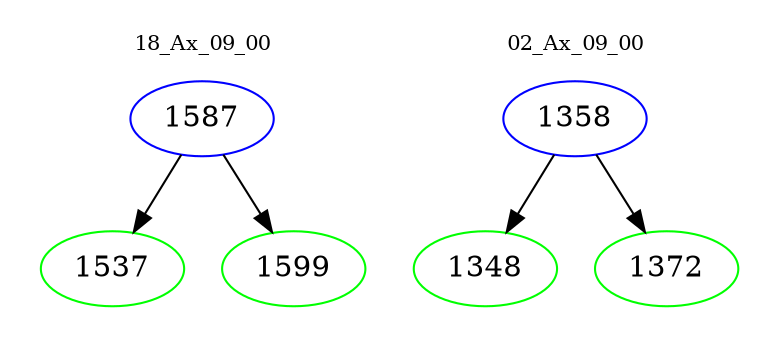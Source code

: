 digraph{
subgraph cluster_0 {
color = white
label = "18_Ax_09_00";
fontsize=10;
T0_1587 [label="1587", color="blue"]
T0_1587 -> T0_1537 [color="black"]
T0_1537 [label="1537", color="green"]
T0_1587 -> T0_1599 [color="black"]
T0_1599 [label="1599", color="green"]
}
subgraph cluster_1 {
color = white
label = "02_Ax_09_00";
fontsize=10;
T1_1358 [label="1358", color="blue"]
T1_1358 -> T1_1348 [color="black"]
T1_1348 [label="1348", color="green"]
T1_1358 -> T1_1372 [color="black"]
T1_1372 [label="1372", color="green"]
}
}
